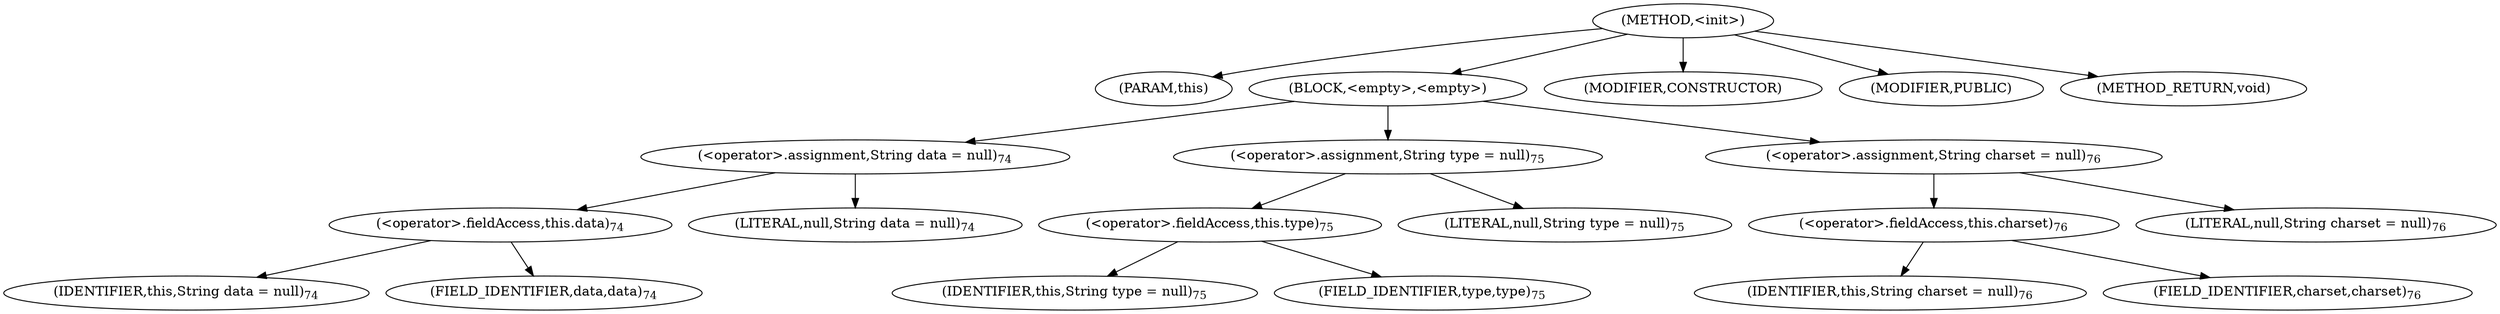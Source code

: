 digraph "&lt;init&gt;" {  
"287" [label = <(METHOD,&lt;init&gt;)> ]
"288" [label = <(PARAM,this)> ]
"289" [label = <(BLOCK,&lt;empty&gt;,&lt;empty&gt;)> ]
"290" [label = <(&lt;operator&gt;.assignment,String data = null)<SUB>74</SUB>> ]
"291" [label = <(&lt;operator&gt;.fieldAccess,this.data)<SUB>74</SUB>> ]
"292" [label = <(IDENTIFIER,this,String data = null)<SUB>74</SUB>> ]
"293" [label = <(FIELD_IDENTIFIER,data,data)<SUB>74</SUB>> ]
"294" [label = <(LITERAL,null,String data = null)<SUB>74</SUB>> ]
"295" [label = <(&lt;operator&gt;.assignment,String type = null)<SUB>75</SUB>> ]
"296" [label = <(&lt;operator&gt;.fieldAccess,this.type)<SUB>75</SUB>> ]
"297" [label = <(IDENTIFIER,this,String type = null)<SUB>75</SUB>> ]
"298" [label = <(FIELD_IDENTIFIER,type,type)<SUB>75</SUB>> ]
"299" [label = <(LITERAL,null,String type = null)<SUB>75</SUB>> ]
"300" [label = <(&lt;operator&gt;.assignment,String charset = null)<SUB>76</SUB>> ]
"301" [label = <(&lt;operator&gt;.fieldAccess,this.charset)<SUB>76</SUB>> ]
"302" [label = <(IDENTIFIER,this,String charset = null)<SUB>76</SUB>> ]
"303" [label = <(FIELD_IDENTIFIER,charset,charset)<SUB>76</SUB>> ]
"304" [label = <(LITERAL,null,String charset = null)<SUB>76</SUB>> ]
"305" [label = <(MODIFIER,CONSTRUCTOR)> ]
"306" [label = <(MODIFIER,PUBLIC)> ]
"307" [label = <(METHOD_RETURN,void)> ]
  "287" -> "288" 
  "287" -> "289" 
  "287" -> "305" 
  "287" -> "306" 
  "287" -> "307" 
  "289" -> "290" 
  "289" -> "295" 
  "289" -> "300" 
  "290" -> "291" 
  "290" -> "294" 
  "291" -> "292" 
  "291" -> "293" 
  "295" -> "296" 
  "295" -> "299" 
  "296" -> "297" 
  "296" -> "298" 
  "300" -> "301" 
  "300" -> "304" 
  "301" -> "302" 
  "301" -> "303" 
}
